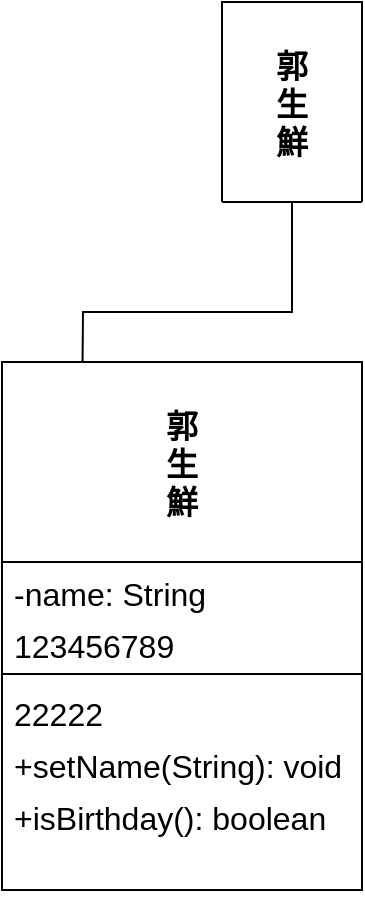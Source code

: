 <mxfile version="14.9.4" type="github">
  <diagram id="hadV3jxKsZsVeSMtyp6E" name="Page-1">
    <mxGraphModel dx="1422" dy="1875" grid="1" gridSize="10" guides="1" tooltips="1" connect="1" arrows="1" fold="1" page="1" pageScale="1" pageWidth="827" pageHeight="1169" math="0" shadow="0">
      <root>
        <mxCell id="0" />
        <mxCell id="1" parent="0" />
        <mxCell id="VvRNQuSe1x1naTqKAvL5-1" style="edgeStyle=orthogonalEdgeStyle;rounded=0;orthogonalLoop=1;jettySize=auto;html=1;exitX=0.5;exitY=1;exitDx=0;exitDy=0;entryX=0.5;entryY=0;entryDx=0;entryDy=0;fontSize=16;" parent="1" source="VvRNQuSe1x1naTqKAvL5-9" edge="1">
          <mxGeometry relative="1" as="geometry">
            <mxPoint x="310" y="-920" as="targetPoint" />
            <mxPoint x="410" y="-1010" as="sourcePoint" />
          </mxGeometry>
        </mxCell>
        <mxCell id="VvRNQuSe1x1naTqKAvL5-2" value="郭&#xa;生&#xa;鮮" style="swimlane;fontStyle=1;childLayout=stackLayout;horizontal=1;startSize=100;horizontalStack=0;resizeParent=1;resizeParentMax=0;resizeLast=0;collapsible=1;marginBottom=0;fontSize=16;labelBorderColor=none;labelBackgroundColor=#ffffff;" parent="1" vertex="1">
          <mxGeometry x="270" y="-950" width="180" height="264" as="geometry">
            <mxRectangle x="270" y="-950" width="70" height="100" as="alternateBounds" />
          </mxGeometry>
        </mxCell>
        <mxCell id="VvRNQuSe1x1naTqKAvL5-3" value="-name: String" style="text;strokeColor=none;fillColor=none;align=left;verticalAlign=top;spacingLeft=4;spacingRight=4;overflow=hidden;rotatable=0;points=[[0,0.5],[1,0.5]];portConstraint=eastwest;fontSize=16;" parent="VvRNQuSe1x1naTqKAvL5-2" vertex="1">
          <mxGeometry y="100" width="180" height="26" as="geometry" />
        </mxCell>
        <mxCell id="VvRNQuSe1x1naTqKAvL5-4" value="123456789" style="text;strokeColor=none;fillColor=none;align=left;verticalAlign=top;spacingLeft=4;spacingRight=4;overflow=hidden;rotatable=0;points=[[0,0.5],[1,0.5]];portConstraint=eastwest;fontSize=16;" parent="VvRNQuSe1x1naTqKAvL5-2" vertex="1">
          <mxGeometry y="126" width="180" height="26" as="geometry" />
        </mxCell>
        <mxCell id="VvRNQuSe1x1naTqKAvL5-5" value="" style="line;strokeWidth=1;fillColor=none;align=left;verticalAlign=middle;spacingTop=-1;spacingLeft=3;spacingRight=3;rotatable=0;labelPosition=right;points=[];portConstraint=eastwest;fontSize=16;" parent="VvRNQuSe1x1naTqKAvL5-2" vertex="1">
          <mxGeometry y="152" width="180" height="8" as="geometry" />
        </mxCell>
        <mxCell id="VvRNQuSe1x1naTqKAvL5-6" value="22222" style="text;strokeColor=none;fillColor=none;align=left;verticalAlign=top;spacingLeft=4;spacingRight=4;overflow=hidden;rotatable=0;points=[[0,0.5],[1,0.5]];portConstraint=eastwest;fontSize=16;" parent="VvRNQuSe1x1naTqKAvL5-2" vertex="1">
          <mxGeometry y="160" width="180" height="26" as="geometry" />
        </mxCell>
        <mxCell id="VvRNQuSe1x1naTqKAvL5-7" value="+setName(String): void" style="text;strokeColor=none;fillColor=none;align=left;verticalAlign=top;spacingLeft=4;spacingRight=4;overflow=hidden;rotatable=0;points=[[0,0.5],[1,0.5]];portConstraint=eastwest;fontSize=16;" parent="VvRNQuSe1x1naTqKAvL5-2" vertex="1">
          <mxGeometry y="186" width="180" height="26" as="geometry" />
        </mxCell>
        <mxCell id="VvRNQuSe1x1naTqKAvL5-8" value="+isBirthday(): boolean" style="text;strokeColor=none;fillColor=none;align=left;verticalAlign=top;spacingLeft=4;spacingRight=4;overflow=hidden;rotatable=0;points=[[0,0.5],[1,0.5]];portConstraint=eastwest;fontSize=16;" parent="VvRNQuSe1x1naTqKAvL5-2" vertex="1">
          <mxGeometry y="212" width="180" height="52" as="geometry" />
        </mxCell>
        <mxCell id="VvRNQuSe1x1naTqKAvL5-9" value="郭&#xa;生&#xa;鮮" style="swimlane;fontStyle=1;childLayout=stackLayout;horizontal=1;startSize=100;horizontalStack=0;resizeParent=1;resizeParentMax=0;resizeLast=0;collapsible=1;marginBottom=0;fontSize=16;labelBorderColor=none;labelBackgroundColor=#ffffff;" parent="1" vertex="1" collapsed="1">
          <mxGeometry x="380" y="-1130" width="70" height="100" as="geometry">
            <mxRectangle x="380" y="-1130" width="180" height="264" as="alternateBounds" />
          </mxGeometry>
        </mxCell>
        <mxCell id="VvRNQuSe1x1naTqKAvL5-10" value="-name: String" style="text;strokeColor=none;fillColor=none;align=left;verticalAlign=top;spacingLeft=4;spacingRight=4;overflow=hidden;rotatable=0;points=[[0,0.5],[1,0.5]];portConstraint=eastwest;fontSize=16;" parent="VvRNQuSe1x1naTqKAvL5-9" vertex="1">
          <mxGeometry y="100" width="70" height="26" as="geometry" />
        </mxCell>
        <mxCell id="VvRNQuSe1x1naTqKAvL5-11" value="-birthDate: Date" style="text;strokeColor=none;fillColor=none;align=left;verticalAlign=top;spacingLeft=4;spacingRight=4;overflow=hidden;rotatable=0;points=[[0,0.5],[1,0.5]];portConstraint=eastwest;fontSize=16;" parent="VvRNQuSe1x1naTqKAvL5-9" vertex="1">
          <mxGeometry y="126" width="70" height="26" as="geometry" />
        </mxCell>
        <mxCell id="VvRNQuSe1x1naTqKAvL5-12" value="" style="line;strokeWidth=1;fillColor=none;align=left;verticalAlign=middle;spacingTop=-1;spacingLeft=3;spacingRight=3;rotatable=0;labelPosition=right;points=[];portConstraint=eastwest;fontSize=16;" parent="VvRNQuSe1x1naTqKAvL5-9" vertex="1">
          <mxGeometry y="152" width="70" height="8" as="geometry" />
        </mxCell>
        <mxCell id="VvRNQuSe1x1naTqKAvL5-13" value="+getName(): String" style="text;strokeColor=none;fillColor=none;align=left;verticalAlign=top;spacingLeft=4;spacingRight=4;overflow=hidden;rotatable=0;points=[[0,0.5],[1,0.5]];portConstraint=eastwest;fontSize=16;" parent="VvRNQuSe1x1naTqKAvL5-9" vertex="1">
          <mxGeometry y="160" width="70" height="26" as="geometry" />
        </mxCell>
        <mxCell id="VvRNQuSe1x1naTqKAvL5-14" value="+setName(String): void" style="text;strokeColor=none;fillColor=none;align=left;verticalAlign=top;spacingLeft=4;spacingRight=4;overflow=hidden;rotatable=0;points=[[0,0.5],[1,0.5]];portConstraint=eastwest;fontSize=16;" parent="VvRNQuSe1x1naTqKAvL5-9" vertex="1">
          <mxGeometry y="186" width="70" height="26" as="geometry" />
        </mxCell>
        <mxCell id="VvRNQuSe1x1naTqKAvL5-15" value="+isBirthday(): boolean" style="text;strokeColor=none;fillColor=none;align=left;verticalAlign=top;spacingLeft=4;spacingRight=4;overflow=hidden;rotatable=0;points=[[0,0.5],[1,0.5]];portConstraint=eastwest;fontSize=16;" parent="VvRNQuSe1x1naTqKAvL5-9" vertex="1">
          <mxGeometry y="212" width="70" height="52" as="geometry" />
        </mxCell>
      </root>
    </mxGraphModel>
  </diagram>
</mxfile>
